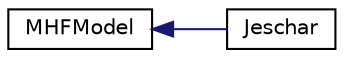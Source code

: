 digraph "Graphical Class Hierarchy"
{
  bgcolor="transparent";
  edge [fontname="Helvetica",fontsize="10",labelfontname="Helvetica",labelfontsize="10"];
  node [fontname="Helvetica",fontsize="10",shape=record];
  rankdir="LR";
  Node1 [label="MHFModel",height=0.2,width=0.4,color="black",URL="$classFoam_1_1wallBoilingModels_1_1MHFModel.html"];
  Node1 -> Node2 [dir="back",color="midnightblue",fontsize="10",style="solid",fontname="Helvetica"];
  Node2 [label="Jeschar",height=0.2,width=0.4,color="black",URL="$classFoam_1_1wallBoilingModels_1_1CHFModels_1_1Jeschar.html"];
}
